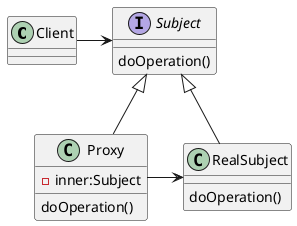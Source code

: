 @startuml
class Client
interface Subject {
    doOperation()
}
class Proxy {
    -inner:Subject
    doOperation()
}
class RealSubject {
    doOperation()
}
Client -right-> Subject
Proxy -up-|> Subject
Proxy -right-> RealSubject
RealSubject -up-|> Subject
@enduml